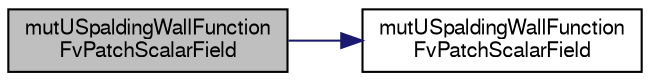 digraph "mutUSpaldingWallFunctionFvPatchScalarField"
{
  bgcolor="transparent";
  edge [fontname="FreeSans",fontsize="10",labelfontname="FreeSans",labelfontsize="10"];
  node [fontname="FreeSans",fontsize="10",shape=record];
  rankdir="LR";
  Node11 [label="mutUSpaldingWallFunction\lFvPatchScalarField",height=0.2,width=0.4,color="black", fillcolor="grey75", style="filled", fontcolor="black"];
  Node11 -> Node12 [color="midnightblue",fontsize="10",style="solid",fontname="FreeSans"];
  Node12 [label="mutUSpaldingWallFunction\lFvPatchScalarField",height=0.2,width=0.4,color="black",URL="$a30714.html#a64b48fcd799825bf674caea7ab1bb337",tooltip="Construct from patch and internal field. "];
}
